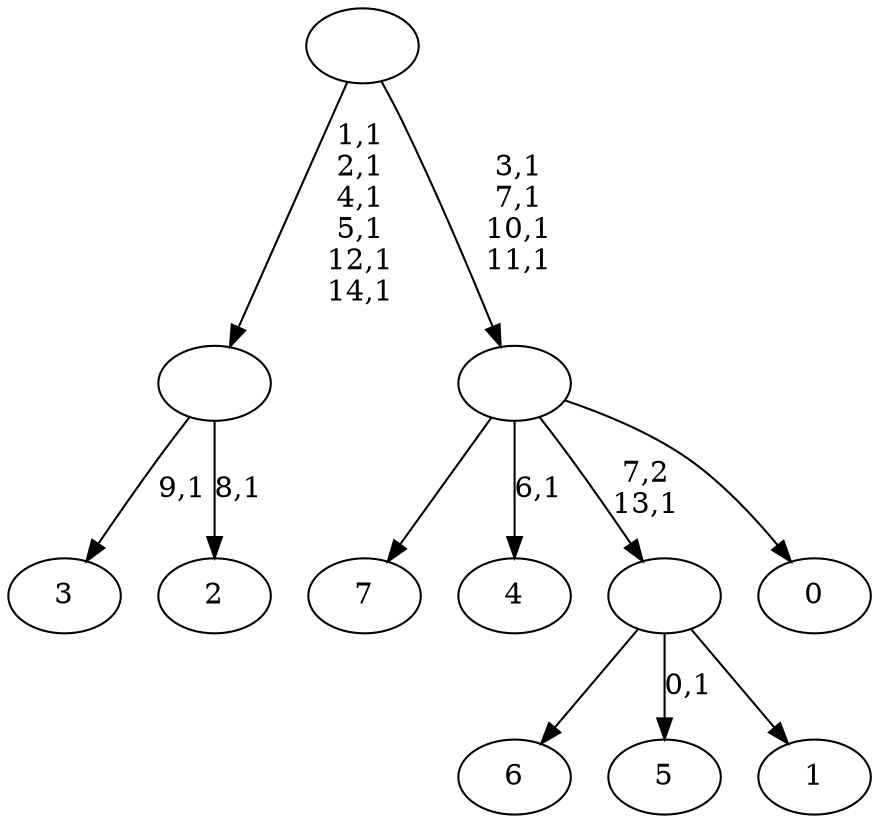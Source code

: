 digraph T {
	23 [label="7"]
	22 [label="6"]
	21 [label="5"]
	19 [label="4"]
	17 [label="3"]
	15 [label="2"]
	13 [label=""]
	7 [label="1"]
	6 [label=""]
	5 [label="0"]
	4 [label=""]
	0 [label=""]
	13 -> 15 [label="8,1"]
	13 -> 17 [label="9,1"]
	6 -> 21 [label="0,1"]
	6 -> 22 [label=""]
	6 -> 7 [label=""]
	4 -> 19 [label="6,1"]
	4 -> 23 [label=""]
	4 -> 6 [label="7,2\n13,1"]
	4 -> 5 [label=""]
	0 -> 4 [label="3,1\n7,1\n10,1\n11,1"]
	0 -> 13 [label="1,1\n2,1\n4,1\n5,1\n12,1\n14,1"]
}
